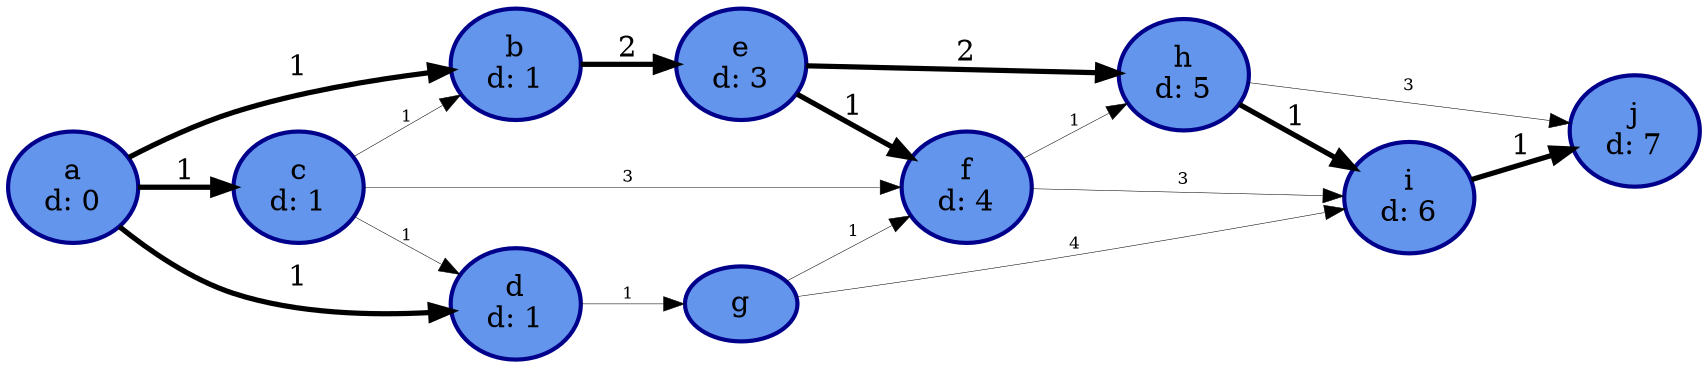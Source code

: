 digraph {
	rankdir = LR;
	node[shape=oval, style="filled", penwidth=2, color="darkblue" fillcolor="cornflowerblue"];
	a[label="a\nd: 0"];
	b[label="b\nd: 1"];
	c[label="c\nd: 1"];
	d[label="d\nd: 1"];
	e[label="e\nd: 3"];
	f[label="f\nd: 4"];
	g[label="g"];
	h[label="h\nd: 5"];
	i[label="i\nd: 6"];
	j[label="j\nd: 7"];

	edge[dir = forward];
	h -> i [penwidth=2.5, label="1"];
	g -> f [penwidth=0.25, fontsize=8, label="1"];
	g -> i [penwidth=0.25, fontsize=8, label="4"];
	f -> i [penwidth=0.25, fontsize=8, label="3"];
	f -> h [penwidth=0.25, fontsize=8, label="1"];
	i -> j [penwidth=2.5, label="1"];
	a -> c [penwidth=2.5, label="1"];
	d -> g [penwidth=0.25, fontsize=8, label="1"];
	e -> f [penwidth=2.5, label="1"];
	c -> b [penwidth=0.25, fontsize=8, label="1"];
	c -> d [penwidth=0.25, fontsize=8, label="1"];
	e -> h [penwidth=2.5, label="2"];
	a -> d [penwidth=2.5, label="1"];
	c -> f [penwidth=0.25, fontsize=8, label="3"];
	b -> e [penwidth=2.5, label="2"];
	h -> j [penwidth=0.25, fontsize=8, label="3"];
	a -> b [penwidth=2.5, label="1"];
}
